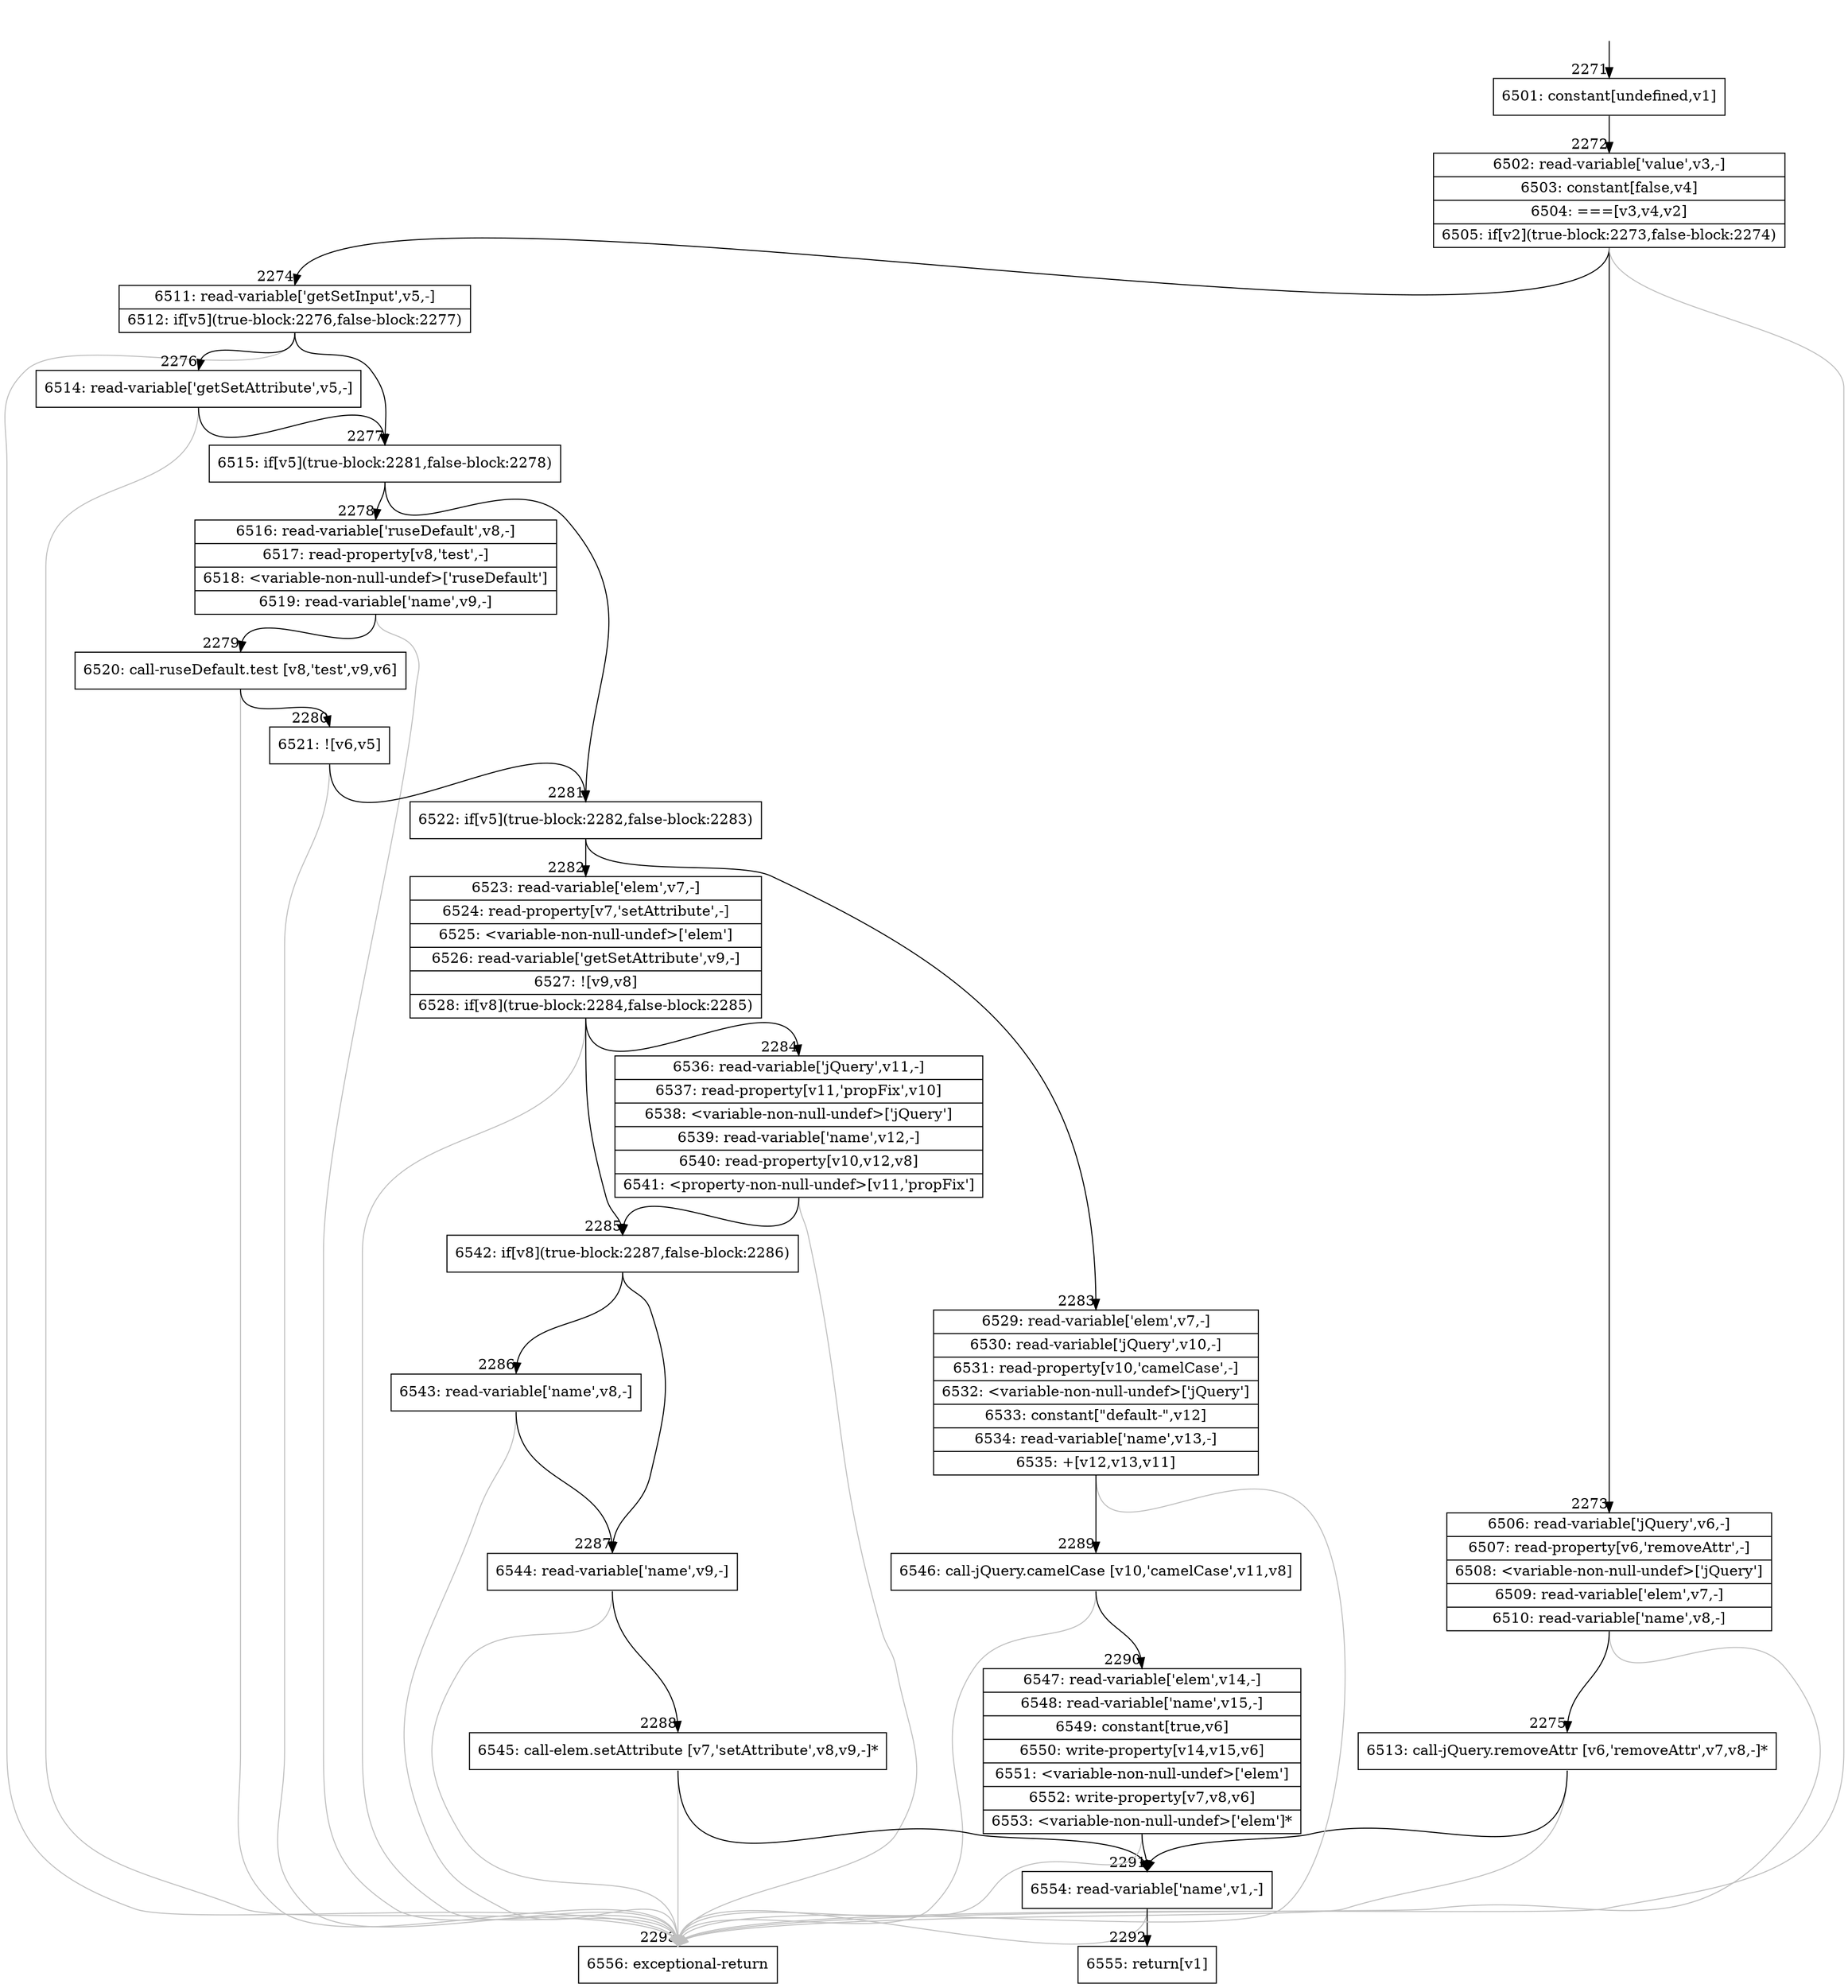 digraph {
rankdir="TD"
BB_entry150[shape=none,label=""];
BB_entry150 -> BB2271 [tailport=s, headport=n, headlabel="    2271"]
BB2271 [shape=record label="{6501: constant[undefined,v1]}" ] 
BB2271 -> BB2272 [tailport=s, headport=n, headlabel="      2272"]
BB2272 [shape=record label="{6502: read-variable['value',v3,-]|6503: constant[false,v4]|6504: ===[v3,v4,v2]|6505: if[v2](true-block:2273,false-block:2274)}" ] 
BB2272 -> BB2273 [tailport=s, headport=n, headlabel="      2273"]
BB2272 -> BB2274 [tailport=s, headport=n, headlabel="      2274"]
BB2272 -> BB2293 [tailport=s, headport=n, color=gray, headlabel="      2293"]
BB2273 [shape=record label="{6506: read-variable['jQuery',v6,-]|6507: read-property[v6,'removeAttr',-]|6508: \<variable-non-null-undef\>['jQuery']|6509: read-variable['elem',v7,-]|6510: read-variable['name',v8,-]}" ] 
BB2273 -> BB2275 [tailport=s, headport=n, headlabel="      2275"]
BB2273 -> BB2293 [tailport=s, headport=n, color=gray]
BB2274 [shape=record label="{6511: read-variable['getSetInput',v5,-]|6512: if[v5](true-block:2276,false-block:2277)}" ] 
BB2274 -> BB2277 [tailport=s, headport=n, headlabel="      2277"]
BB2274 -> BB2276 [tailport=s, headport=n, headlabel="      2276"]
BB2274 -> BB2293 [tailport=s, headport=n, color=gray]
BB2275 [shape=record label="{6513: call-jQuery.removeAttr [v6,'removeAttr',v7,v8,-]*}" ] 
BB2275 -> BB2291 [tailport=s, headport=n, headlabel="      2291"]
BB2275 -> BB2293 [tailport=s, headport=n, color=gray]
BB2276 [shape=record label="{6514: read-variable['getSetAttribute',v5,-]}" ] 
BB2276 -> BB2277 [tailport=s, headport=n]
BB2276 -> BB2293 [tailport=s, headport=n, color=gray]
BB2277 [shape=record label="{6515: if[v5](true-block:2281,false-block:2278)}" ] 
BB2277 -> BB2281 [tailport=s, headport=n, headlabel="      2281"]
BB2277 -> BB2278 [tailport=s, headport=n, headlabel="      2278"]
BB2278 [shape=record label="{6516: read-variable['ruseDefault',v8,-]|6517: read-property[v8,'test',-]|6518: \<variable-non-null-undef\>['ruseDefault']|6519: read-variable['name',v9,-]}" ] 
BB2278 -> BB2279 [tailport=s, headport=n, headlabel="      2279"]
BB2278 -> BB2293 [tailport=s, headport=n, color=gray]
BB2279 [shape=record label="{6520: call-ruseDefault.test [v8,'test',v9,v6]}" ] 
BB2279 -> BB2280 [tailport=s, headport=n, headlabel="      2280"]
BB2279 -> BB2293 [tailport=s, headport=n, color=gray]
BB2280 [shape=record label="{6521: ![v6,v5]}" ] 
BB2280 -> BB2281 [tailport=s, headport=n]
BB2280 -> BB2293 [tailport=s, headport=n, color=gray]
BB2281 [shape=record label="{6522: if[v5](true-block:2282,false-block:2283)}" ] 
BB2281 -> BB2282 [tailport=s, headport=n, headlabel="      2282"]
BB2281 -> BB2283 [tailport=s, headport=n, headlabel="      2283"]
BB2282 [shape=record label="{6523: read-variable['elem',v7,-]|6524: read-property[v7,'setAttribute',-]|6525: \<variable-non-null-undef\>['elem']|6526: read-variable['getSetAttribute',v9,-]|6527: ![v9,v8]|6528: if[v8](true-block:2284,false-block:2285)}" ] 
BB2282 -> BB2285 [tailport=s, headport=n, headlabel="      2285"]
BB2282 -> BB2284 [tailport=s, headport=n, headlabel="      2284"]
BB2282 -> BB2293 [tailport=s, headport=n, color=gray]
BB2283 [shape=record label="{6529: read-variable['elem',v7,-]|6530: read-variable['jQuery',v10,-]|6531: read-property[v10,'camelCase',-]|6532: \<variable-non-null-undef\>['jQuery']|6533: constant[\"default-\",v12]|6534: read-variable['name',v13,-]|6535: +[v12,v13,v11]}" ] 
BB2283 -> BB2289 [tailport=s, headport=n, headlabel="      2289"]
BB2283 -> BB2293 [tailport=s, headport=n, color=gray]
BB2284 [shape=record label="{6536: read-variable['jQuery',v11,-]|6537: read-property[v11,'propFix',v10]|6538: \<variable-non-null-undef\>['jQuery']|6539: read-variable['name',v12,-]|6540: read-property[v10,v12,v8]|6541: \<property-non-null-undef\>[v11,'propFix']}" ] 
BB2284 -> BB2285 [tailport=s, headport=n]
BB2284 -> BB2293 [tailport=s, headport=n, color=gray]
BB2285 [shape=record label="{6542: if[v8](true-block:2287,false-block:2286)}" ] 
BB2285 -> BB2287 [tailport=s, headport=n, headlabel="      2287"]
BB2285 -> BB2286 [tailport=s, headport=n, headlabel="      2286"]
BB2286 [shape=record label="{6543: read-variable['name',v8,-]}" ] 
BB2286 -> BB2287 [tailport=s, headport=n]
BB2286 -> BB2293 [tailport=s, headport=n, color=gray]
BB2287 [shape=record label="{6544: read-variable['name',v9,-]}" ] 
BB2287 -> BB2288 [tailport=s, headport=n, headlabel="      2288"]
BB2287 -> BB2293 [tailport=s, headport=n, color=gray]
BB2288 [shape=record label="{6545: call-elem.setAttribute [v7,'setAttribute',v8,v9,-]*}" ] 
BB2288 -> BB2291 [tailport=s, headport=n]
BB2288 -> BB2293 [tailport=s, headport=n, color=gray]
BB2289 [shape=record label="{6546: call-jQuery.camelCase [v10,'camelCase',v11,v8]}" ] 
BB2289 -> BB2290 [tailport=s, headport=n, headlabel="      2290"]
BB2289 -> BB2293 [tailport=s, headport=n, color=gray]
BB2290 [shape=record label="{6547: read-variable['elem',v14,-]|6548: read-variable['name',v15,-]|6549: constant[true,v6]|6550: write-property[v14,v15,v6]|6551: \<variable-non-null-undef\>['elem']|6552: write-property[v7,v8,v6]|6553: \<variable-non-null-undef\>['elem']*}" ] 
BB2290 -> BB2291 [tailport=s, headport=n]
BB2290 -> BB2293 [tailport=s, headport=n, color=gray]
BB2291 [shape=record label="{6554: read-variable['name',v1,-]}" ] 
BB2291 -> BB2292 [tailport=s, headport=n, headlabel="      2292"]
BB2291 -> BB2293 [tailport=s, headport=n, color=gray]
BB2292 [shape=record label="{6555: return[v1]}" ] 
BB2293 [shape=record label="{6556: exceptional-return}" ] 
//#$~ 2533
}
